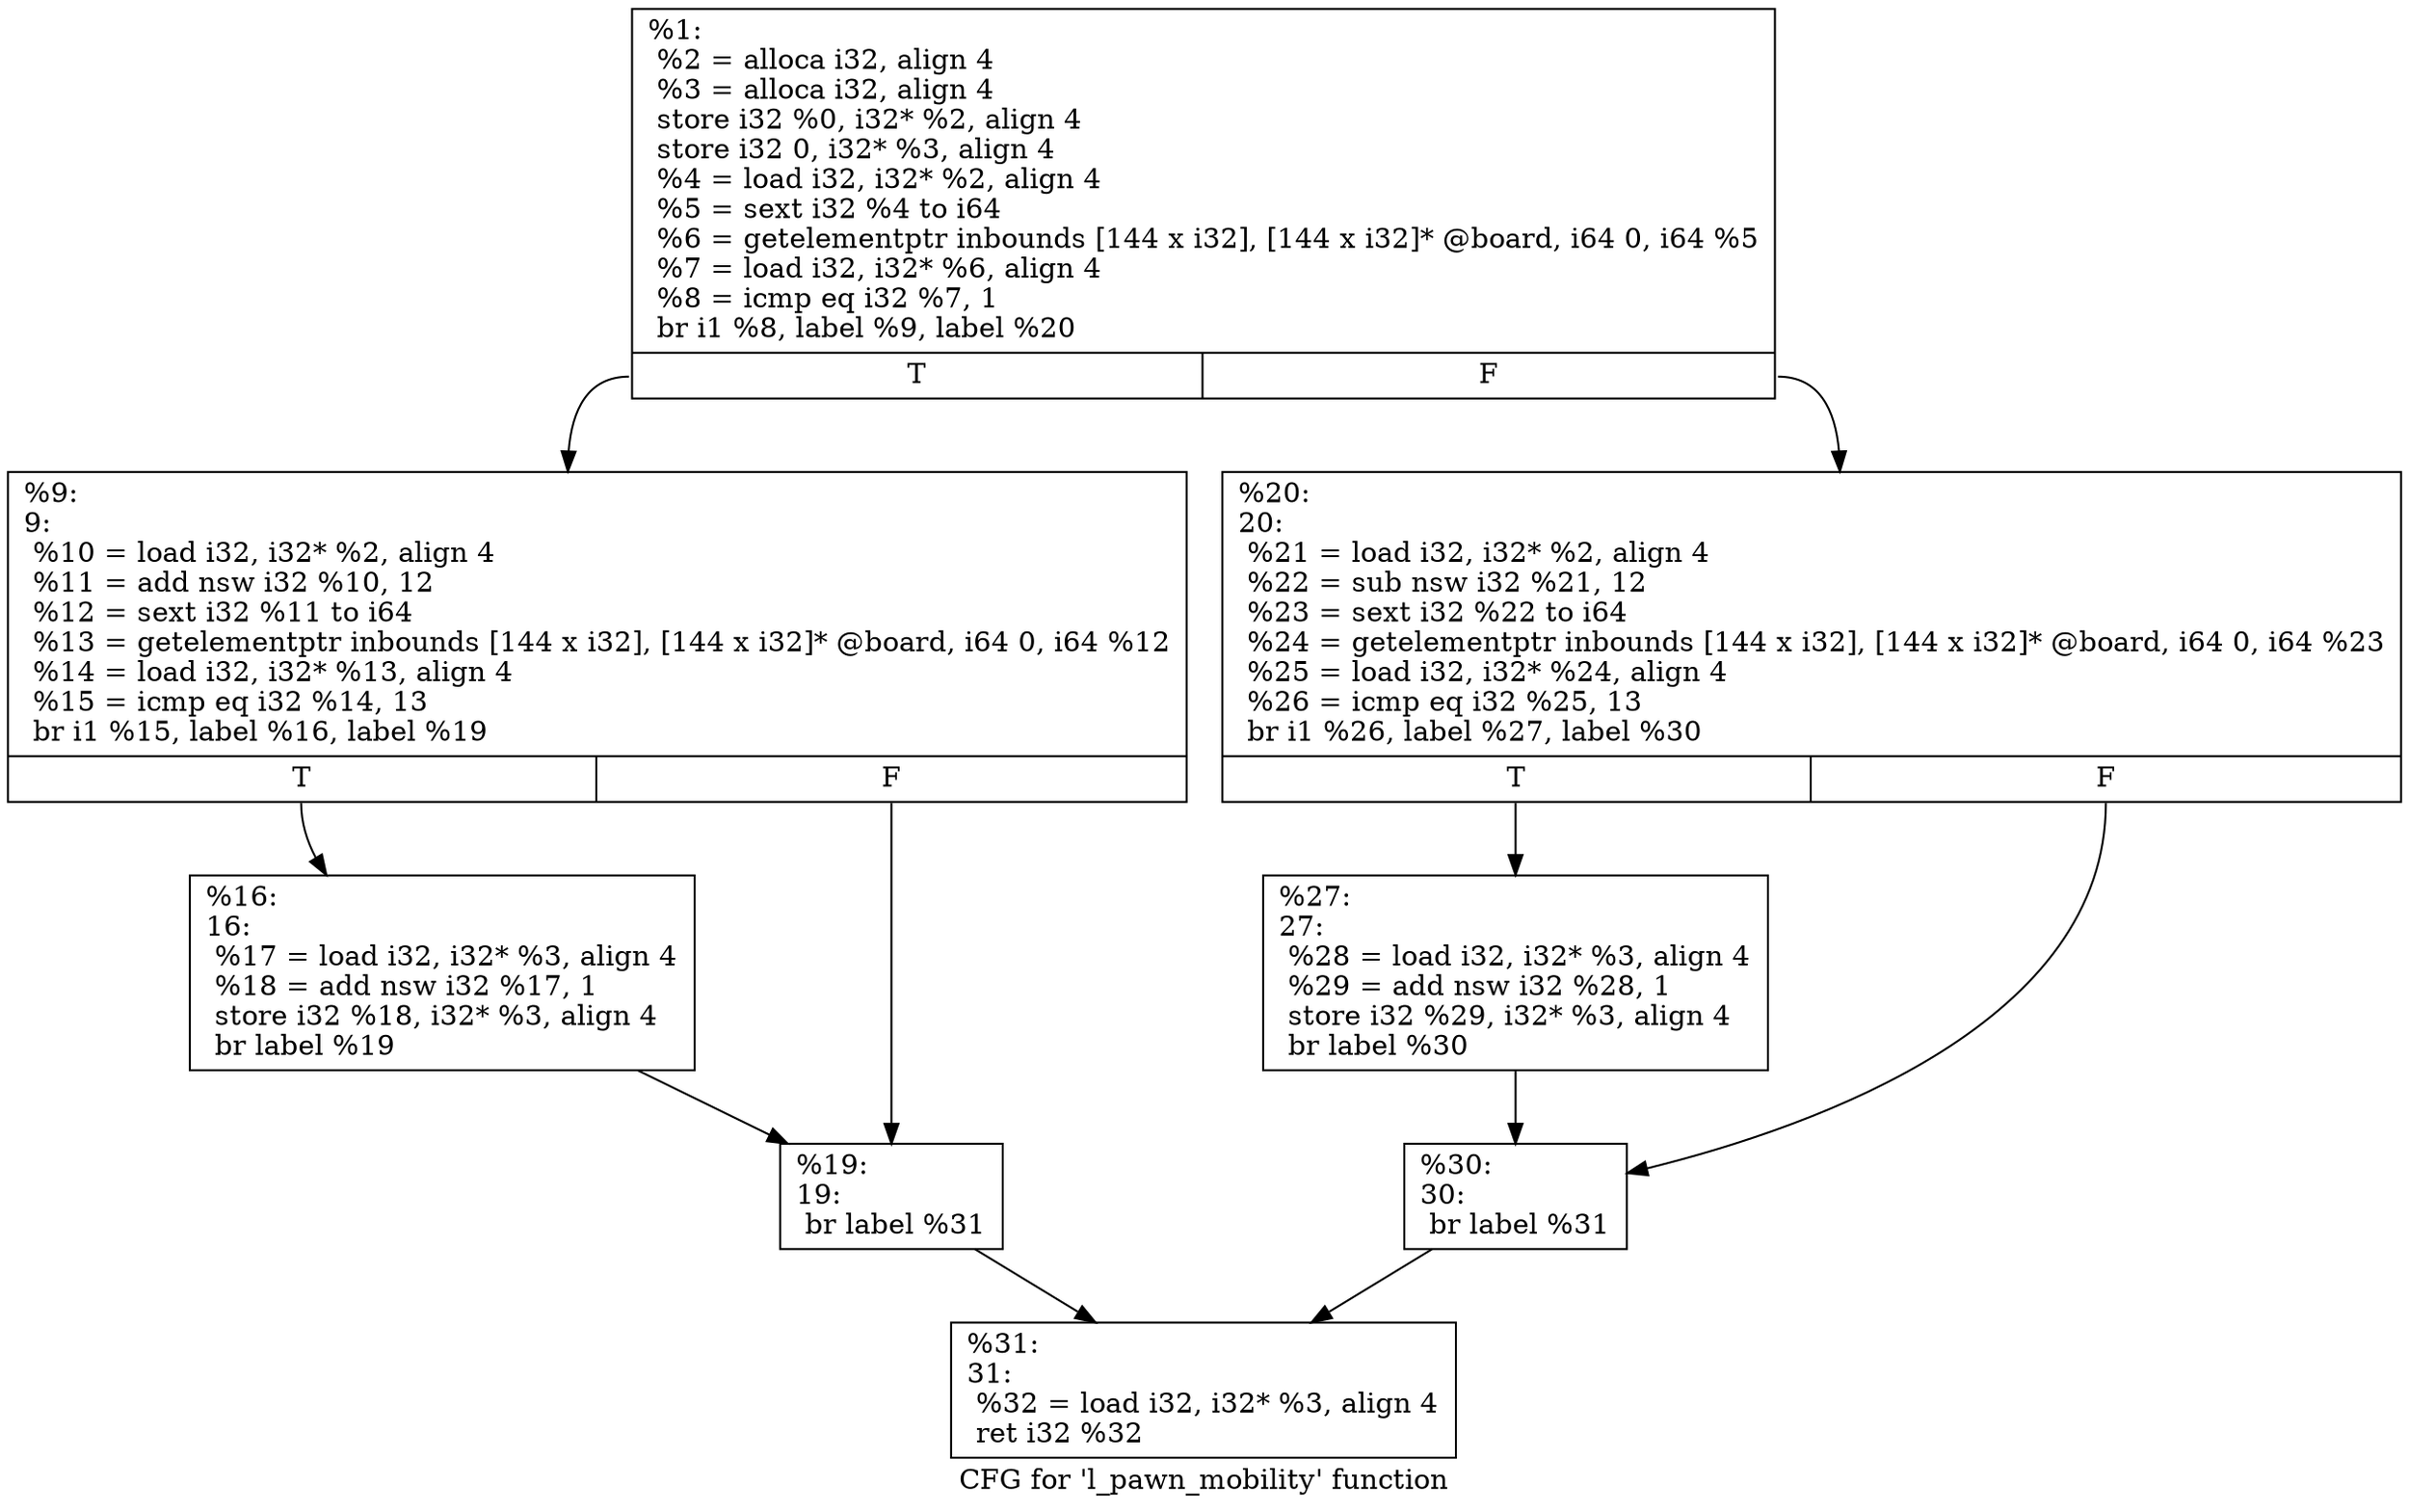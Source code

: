 digraph "CFG for 'l_pawn_mobility' function" {
	label="CFG for 'l_pawn_mobility' function";

	Node0x27b51a0 [shape=record,label="{%1:\l  %2 = alloca i32, align 4\l  %3 = alloca i32, align 4\l  store i32 %0, i32* %2, align 4\l  store i32 0, i32* %3, align 4\l  %4 = load i32, i32* %2, align 4\l  %5 = sext i32 %4 to i64\l  %6 = getelementptr inbounds [144 x i32], [144 x i32]* @board, i64 0, i64 %5\l  %7 = load i32, i32* %6, align 4\l  %8 = icmp eq i32 %7, 1\l  br i1 %8, label %9, label %20\l|{<s0>T|<s1>F}}"];
	Node0x27b51a0:s0 -> Node0x27b51f0;
	Node0x27b51a0:s1 -> Node0x27771f0;
	Node0x27b51f0 [shape=record,label="{%9:\l9:                                                \l  %10 = load i32, i32* %2, align 4\l  %11 = add nsw i32 %10, 12\l  %12 = sext i32 %11 to i64\l  %13 = getelementptr inbounds [144 x i32], [144 x i32]* @board, i64 0, i64 %12\l  %14 = load i32, i32* %13, align 4\l  %15 = icmp eq i32 %14, 13\l  br i1 %15, label %16, label %19\l|{<s0>T|<s1>F}}"];
	Node0x27b51f0:s0 -> Node0x27b5240;
	Node0x27b51f0:s1 -> Node0x27771a0;
	Node0x27b5240 [shape=record,label="{%16:\l16:                                               \l  %17 = load i32, i32* %3, align 4\l  %18 = add nsw i32 %17, 1\l  store i32 %18, i32* %3, align 4\l  br label %19\l}"];
	Node0x27b5240 -> Node0x27771a0;
	Node0x27771a0 [shape=record,label="{%19:\l19:                                               \l  br label %31\l}"];
	Node0x27771a0 -> Node0x27772e0;
	Node0x27771f0 [shape=record,label="{%20:\l20:                                               \l  %21 = load i32, i32* %2, align 4\l  %22 = sub nsw i32 %21, 12\l  %23 = sext i32 %22 to i64\l  %24 = getelementptr inbounds [144 x i32], [144 x i32]* @board, i64 0, i64 %23\l  %25 = load i32, i32* %24, align 4\l  %26 = icmp eq i32 %25, 13\l  br i1 %26, label %27, label %30\l|{<s0>T|<s1>F}}"];
	Node0x27771f0:s0 -> Node0x2777240;
	Node0x27771f0:s1 -> Node0x2777290;
	Node0x2777240 [shape=record,label="{%27:\l27:                                               \l  %28 = load i32, i32* %3, align 4\l  %29 = add nsw i32 %28, 1\l  store i32 %29, i32* %3, align 4\l  br label %30\l}"];
	Node0x2777240 -> Node0x2777290;
	Node0x2777290 [shape=record,label="{%30:\l30:                                               \l  br label %31\l}"];
	Node0x2777290 -> Node0x27772e0;
	Node0x27772e0 [shape=record,label="{%31:\l31:                                               \l  %32 = load i32, i32* %3, align 4\l  ret i32 %32\l}"];
}
